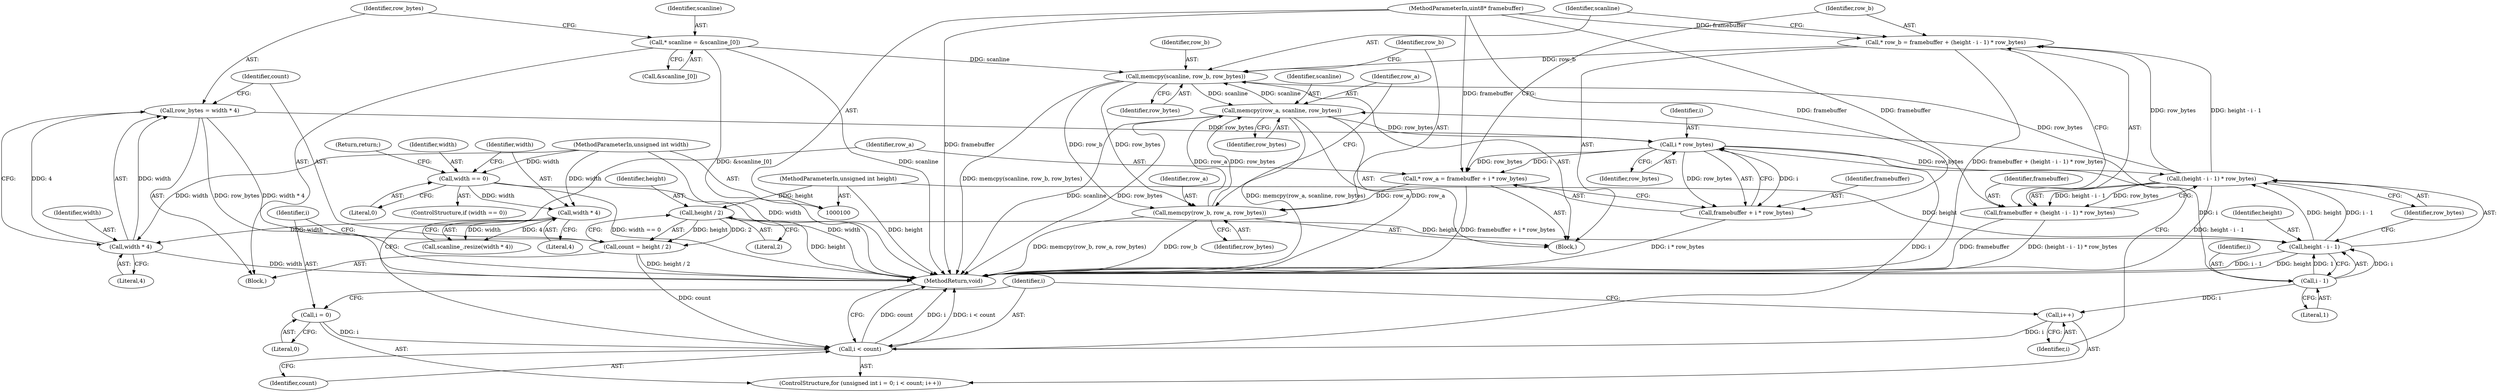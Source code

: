 digraph "0_Chrome_64681e22e73e3325e06e6e5e8ef81995b4a306cc@pointer" {
"1000153" [label="(Call,* row_b = framebuffer + (height - i - 1) * row_bytes)"];
"1000101" [label="(MethodParameterIn,uint8* framebuffer)"];
"1000157" [label="(Call,(height - i - 1) * row_bytes)"];
"1000158" [label="(Call,height - i - 1)"];
"1000130" [label="(Call,height / 2)"];
"1000103" [label="(MethodParameterIn,unsigned int height)"];
"1000160" [label="(Call,i - 1)"];
"1000149" [label="(Call,i * row_bytes)"];
"1000138" [label="(Call,i < count)"];
"1000141" [label="(Call,i++)"];
"1000135" [label="(Call,i = 0)"];
"1000128" [label="(Call,count = height / 2)"];
"1000122" [label="(Call,row_bytes = width * 4)"];
"1000124" [label="(Call,width * 4)"];
"1000111" [label="(Call,width * 4)"];
"1000106" [label="(Call,width == 0)"];
"1000102" [label="(MethodParameterIn,unsigned int width)"];
"1000172" [label="(Call,memcpy(row_a, scanline, row_bytes))"];
"1000168" [label="(Call,memcpy(row_b, row_a, row_bytes))"];
"1000164" [label="(Call,memcpy(scanline, row_b, row_bytes))"];
"1000115" [label="(Call,* scanline = &scanline_[0])"];
"1000153" [label="(Call,* row_b = framebuffer + (height - i - 1) * row_bytes)"];
"1000145" [label="(Call,* row_a = framebuffer + i * row_bytes)"];
"1000147" [label="(Call,framebuffer + i * row_bytes)"];
"1000155" [label="(Call,framebuffer + (height - i - 1) * row_bytes)"];
"1000175" [label="(Identifier,row_bytes)"];
"1000160" [label="(Call,i - 1)"];
"1000159" [label="(Identifier,height)"];
"1000173" [label="(Identifier,row_a)"];
"1000141" [label="(Call,i++)"];
"1000122" [label="(Call,row_bytes = width * 4)"];
"1000163" [label="(Identifier,row_bytes)"];
"1000139" [label="(Identifier,i)"];
"1000105" [label="(ControlStructure,if (width == 0))"];
"1000102" [label="(MethodParameterIn,unsigned int width)"];
"1000113" [label="(Literal,4)"];
"1000170" [label="(Identifier,row_a)"];
"1000168" [label="(Call,memcpy(row_b, row_a, row_bytes))"];
"1000136" [label="(Identifier,i)"];
"1000151" [label="(Identifier,row_bytes)"];
"1000137" [label="(Literal,0)"];
"1000124" [label="(Call,width * 4)"];
"1000158" [label="(Call,height - i - 1)"];
"1000116" [label="(Identifier,scanline)"];
"1000123" [label="(Identifier,row_bytes)"];
"1000108" [label="(Literal,0)"];
"1000157" [label="(Call,(height - i - 1) * row_bytes)"];
"1000153" [label="(Call,* row_b = framebuffer + (height - i - 1) * row_bytes)"];
"1000133" [label="(ControlStructure,for (unsigned int i = 0; i < count; i++))"];
"1000131" [label="(Identifier,height)"];
"1000126" [label="(Literal,4)"];
"1000154" [label="(Identifier,row_b)"];
"1000130" [label="(Call,height / 2)"];
"1000174" [label="(Identifier,scanline)"];
"1000128" [label="(Call,count = height / 2)"];
"1000132" [label="(Literal,2)"];
"1000162" [label="(Literal,1)"];
"1000111" [label="(Call,width * 4)"];
"1000104" [label="(Block,)"];
"1000142" [label="(Identifier,i)"];
"1000176" [label="(MethodReturn,void)"];
"1000101" [label="(MethodParameterIn,uint8* framebuffer)"];
"1000149" [label="(Call,i * row_bytes)"];
"1000148" [label="(Identifier,framebuffer)"];
"1000109" [label="(Return,return;)"];
"1000150" [label="(Identifier,i)"];
"1000129" [label="(Identifier,count)"];
"1000103" [label="(MethodParameterIn,unsigned int height)"];
"1000125" [label="(Identifier,width)"];
"1000146" [label="(Identifier,row_a)"];
"1000143" [label="(Block,)"];
"1000171" [label="(Identifier,row_bytes)"];
"1000115" [label="(Call,* scanline = &scanline_[0])"];
"1000147" [label="(Call,framebuffer + i * row_bytes)"];
"1000172" [label="(Call,memcpy(row_a, scanline, row_bytes))"];
"1000107" [label="(Identifier,width)"];
"1000169" [label="(Identifier,row_b)"];
"1000156" [label="(Identifier,framebuffer)"];
"1000155" [label="(Call,framebuffer + (height - i - 1) * row_bytes)"];
"1000112" [label="(Identifier,width)"];
"1000166" [label="(Identifier,row_b)"];
"1000135" [label="(Call,i = 0)"];
"1000165" [label="(Identifier,scanline)"];
"1000167" [label="(Identifier,row_bytes)"];
"1000110" [label="(Call,scanline_.resize(width * 4))"];
"1000164" [label="(Call,memcpy(scanline, row_b, row_bytes))"];
"1000106" [label="(Call,width == 0)"];
"1000145" [label="(Call,* row_a = framebuffer + i * row_bytes)"];
"1000117" [label="(Call,&scanline_[0])"];
"1000140" [label="(Identifier,count)"];
"1000138" [label="(Call,i < count)"];
"1000161" [label="(Identifier,i)"];
"1000153" -> "1000143"  [label="AST: "];
"1000153" -> "1000155"  [label="CFG: "];
"1000154" -> "1000153"  [label="AST: "];
"1000155" -> "1000153"  [label="AST: "];
"1000165" -> "1000153"  [label="CFG: "];
"1000153" -> "1000176"  [label="DDG: framebuffer + (height - i - 1) * row_bytes"];
"1000101" -> "1000153"  [label="DDG: framebuffer"];
"1000157" -> "1000153"  [label="DDG: height - i - 1"];
"1000157" -> "1000153"  [label="DDG: row_bytes"];
"1000153" -> "1000164"  [label="DDG: row_b"];
"1000101" -> "1000100"  [label="AST: "];
"1000101" -> "1000176"  [label="DDG: framebuffer"];
"1000101" -> "1000145"  [label="DDG: framebuffer"];
"1000101" -> "1000147"  [label="DDG: framebuffer"];
"1000101" -> "1000155"  [label="DDG: framebuffer"];
"1000157" -> "1000155"  [label="AST: "];
"1000157" -> "1000163"  [label="CFG: "];
"1000158" -> "1000157"  [label="AST: "];
"1000163" -> "1000157"  [label="AST: "];
"1000155" -> "1000157"  [label="CFG: "];
"1000157" -> "1000176"  [label="DDG: height - i - 1"];
"1000157" -> "1000155"  [label="DDG: height - i - 1"];
"1000157" -> "1000155"  [label="DDG: row_bytes"];
"1000158" -> "1000157"  [label="DDG: height"];
"1000158" -> "1000157"  [label="DDG: i - 1"];
"1000149" -> "1000157"  [label="DDG: row_bytes"];
"1000157" -> "1000164"  [label="DDG: row_bytes"];
"1000158" -> "1000160"  [label="CFG: "];
"1000159" -> "1000158"  [label="AST: "];
"1000160" -> "1000158"  [label="AST: "];
"1000163" -> "1000158"  [label="CFG: "];
"1000158" -> "1000176"  [label="DDG: i - 1"];
"1000158" -> "1000176"  [label="DDG: height"];
"1000130" -> "1000158"  [label="DDG: height"];
"1000103" -> "1000158"  [label="DDG: height"];
"1000160" -> "1000158"  [label="DDG: i"];
"1000160" -> "1000158"  [label="DDG: 1"];
"1000130" -> "1000128"  [label="AST: "];
"1000130" -> "1000132"  [label="CFG: "];
"1000131" -> "1000130"  [label="AST: "];
"1000132" -> "1000130"  [label="AST: "];
"1000128" -> "1000130"  [label="CFG: "];
"1000130" -> "1000176"  [label="DDG: height"];
"1000130" -> "1000128"  [label="DDG: height"];
"1000130" -> "1000128"  [label="DDG: 2"];
"1000103" -> "1000130"  [label="DDG: height"];
"1000103" -> "1000100"  [label="AST: "];
"1000103" -> "1000176"  [label="DDG: height"];
"1000160" -> "1000162"  [label="CFG: "];
"1000161" -> "1000160"  [label="AST: "];
"1000162" -> "1000160"  [label="AST: "];
"1000160" -> "1000141"  [label="DDG: i"];
"1000149" -> "1000160"  [label="DDG: i"];
"1000149" -> "1000147"  [label="AST: "];
"1000149" -> "1000151"  [label="CFG: "];
"1000150" -> "1000149"  [label="AST: "];
"1000151" -> "1000149"  [label="AST: "];
"1000147" -> "1000149"  [label="CFG: "];
"1000149" -> "1000145"  [label="DDG: i"];
"1000149" -> "1000145"  [label="DDG: row_bytes"];
"1000149" -> "1000147"  [label="DDG: i"];
"1000149" -> "1000147"  [label="DDG: row_bytes"];
"1000138" -> "1000149"  [label="DDG: i"];
"1000122" -> "1000149"  [label="DDG: row_bytes"];
"1000172" -> "1000149"  [label="DDG: row_bytes"];
"1000138" -> "1000133"  [label="AST: "];
"1000138" -> "1000140"  [label="CFG: "];
"1000139" -> "1000138"  [label="AST: "];
"1000140" -> "1000138"  [label="AST: "];
"1000146" -> "1000138"  [label="CFG: "];
"1000176" -> "1000138"  [label="CFG: "];
"1000138" -> "1000176"  [label="DDG: count"];
"1000138" -> "1000176"  [label="DDG: i"];
"1000138" -> "1000176"  [label="DDG: i < count"];
"1000141" -> "1000138"  [label="DDG: i"];
"1000135" -> "1000138"  [label="DDG: i"];
"1000128" -> "1000138"  [label="DDG: count"];
"1000141" -> "1000133"  [label="AST: "];
"1000141" -> "1000142"  [label="CFG: "];
"1000142" -> "1000141"  [label="AST: "];
"1000139" -> "1000141"  [label="CFG: "];
"1000135" -> "1000133"  [label="AST: "];
"1000135" -> "1000137"  [label="CFG: "];
"1000136" -> "1000135"  [label="AST: "];
"1000137" -> "1000135"  [label="AST: "];
"1000139" -> "1000135"  [label="CFG: "];
"1000128" -> "1000104"  [label="AST: "];
"1000129" -> "1000128"  [label="AST: "];
"1000136" -> "1000128"  [label="CFG: "];
"1000128" -> "1000176"  [label="DDG: height / 2"];
"1000122" -> "1000104"  [label="AST: "];
"1000122" -> "1000124"  [label="CFG: "];
"1000123" -> "1000122"  [label="AST: "];
"1000124" -> "1000122"  [label="AST: "];
"1000129" -> "1000122"  [label="CFG: "];
"1000122" -> "1000176"  [label="DDG: row_bytes"];
"1000122" -> "1000176"  [label="DDG: width * 4"];
"1000124" -> "1000122"  [label="DDG: width"];
"1000124" -> "1000122"  [label="DDG: 4"];
"1000124" -> "1000126"  [label="CFG: "];
"1000125" -> "1000124"  [label="AST: "];
"1000126" -> "1000124"  [label="AST: "];
"1000124" -> "1000176"  [label="DDG: width"];
"1000111" -> "1000124"  [label="DDG: width"];
"1000102" -> "1000124"  [label="DDG: width"];
"1000111" -> "1000110"  [label="AST: "];
"1000111" -> "1000113"  [label="CFG: "];
"1000112" -> "1000111"  [label="AST: "];
"1000113" -> "1000111"  [label="AST: "];
"1000110" -> "1000111"  [label="CFG: "];
"1000111" -> "1000110"  [label="DDG: width"];
"1000111" -> "1000110"  [label="DDG: 4"];
"1000106" -> "1000111"  [label="DDG: width"];
"1000102" -> "1000111"  [label="DDG: width"];
"1000106" -> "1000105"  [label="AST: "];
"1000106" -> "1000108"  [label="CFG: "];
"1000107" -> "1000106"  [label="AST: "];
"1000108" -> "1000106"  [label="AST: "];
"1000109" -> "1000106"  [label="CFG: "];
"1000112" -> "1000106"  [label="CFG: "];
"1000106" -> "1000176"  [label="DDG: width"];
"1000106" -> "1000176"  [label="DDG: width == 0"];
"1000102" -> "1000106"  [label="DDG: width"];
"1000102" -> "1000100"  [label="AST: "];
"1000102" -> "1000176"  [label="DDG: width"];
"1000172" -> "1000143"  [label="AST: "];
"1000172" -> "1000175"  [label="CFG: "];
"1000173" -> "1000172"  [label="AST: "];
"1000174" -> "1000172"  [label="AST: "];
"1000175" -> "1000172"  [label="AST: "];
"1000142" -> "1000172"  [label="CFG: "];
"1000172" -> "1000176"  [label="DDG: memcpy(row_a, scanline, row_bytes)"];
"1000172" -> "1000176"  [label="DDG: row_a"];
"1000172" -> "1000176"  [label="DDG: scanline"];
"1000172" -> "1000176"  [label="DDG: row_bytes"];
"1000172" -> "1000164"  [label="DDG: scanline"];
"1000168" -> "1000172"  [label="DDG: row_a"];
"1000168" -> "1000172"  [label="DDG: row_bytes"];
"1000164" -> "1000172"  [label="DDG: scanline"];
"1000168" -> "1000143"  [label="AST: "];
"1000168" -> "1000171"  [label="CFG: "];
"1000169" -> "1000168"  [label="AST: "];
"1000170" -> "1000168"  [label="AST: "];
"1000171" -> "1000168"  [label="AST: "];
"1000173" -> "1000168"  [label="CFG: "];
"1000168" -> "1000176"  [label="DDG: row_b"];
"1000168" -> "1000176"  [label="DDG: memcpy(row_b, row_a, row_bytes)"];
"1000164" -> "1000168"  [label="DDG: row_b"];
"1000164" -> "1000168"  [label="DDG: row_bytes"];
"1000145" -> "1000168"  [label="DDG: row_a"];
"1000164" -> "1000143"  [label="AST: "];
"1000164" -> "1000167"  [label="CFG: "];
"1000165" -> "1000164"  [label="AST: "];
"1000166" -> "1000164"  [label="AST: "];
"1000167" -> "1000164"  [label="AST: "];
"1000169" -> "1000164"  [label="CFG: "];
"1000164" -> "1000176"  [label="DDG: memcpy(scanline, row_b, row_bytes)"];
"1000115" -> "1000164"  [label="DDG: scanline"];
"1000115" -> "1000104"  [label="AST: "];
"1000115" -> "1000117"  [label="CFG: "];
"1000116" -> "1000115"  [label="AST: "];
"1000117" -> "1000115"  [label="AST: "];
"1000123" -> "1000115"  [label="CFG: "];
"1000115" -> "1000176"  [label="DDG: &scanline_[0]"];
"1000115" -> "1000176"  [label="DDG: scanline"];
"1000145" -> "1000143"  [label="AST: "];
"1000145" -> "1000147"  [label="CFG: "];
"1000146" -> "1000145"  [label="AST: "];
"1000147" -> "1000145"  [label="AST: "];
"1000154" -> "1000145"  [label="CFG: "];
"1000145" -> "1000176"  [label="DDG: framebuffer + i * row_bytes"];
"1000148" -> "1000147"  [label="AST: "];
"1000147" -> "1000176"  [label="DDG: i * row_bytes"];
"1000156" -> "1000155"  [label="AST: "];
"1000155" -> "1000176"  [label="DDG: (height - i - 1) * row_bytes"];
"1000155" -> "1000176"  [label="DDG: framebuffer"];
}
